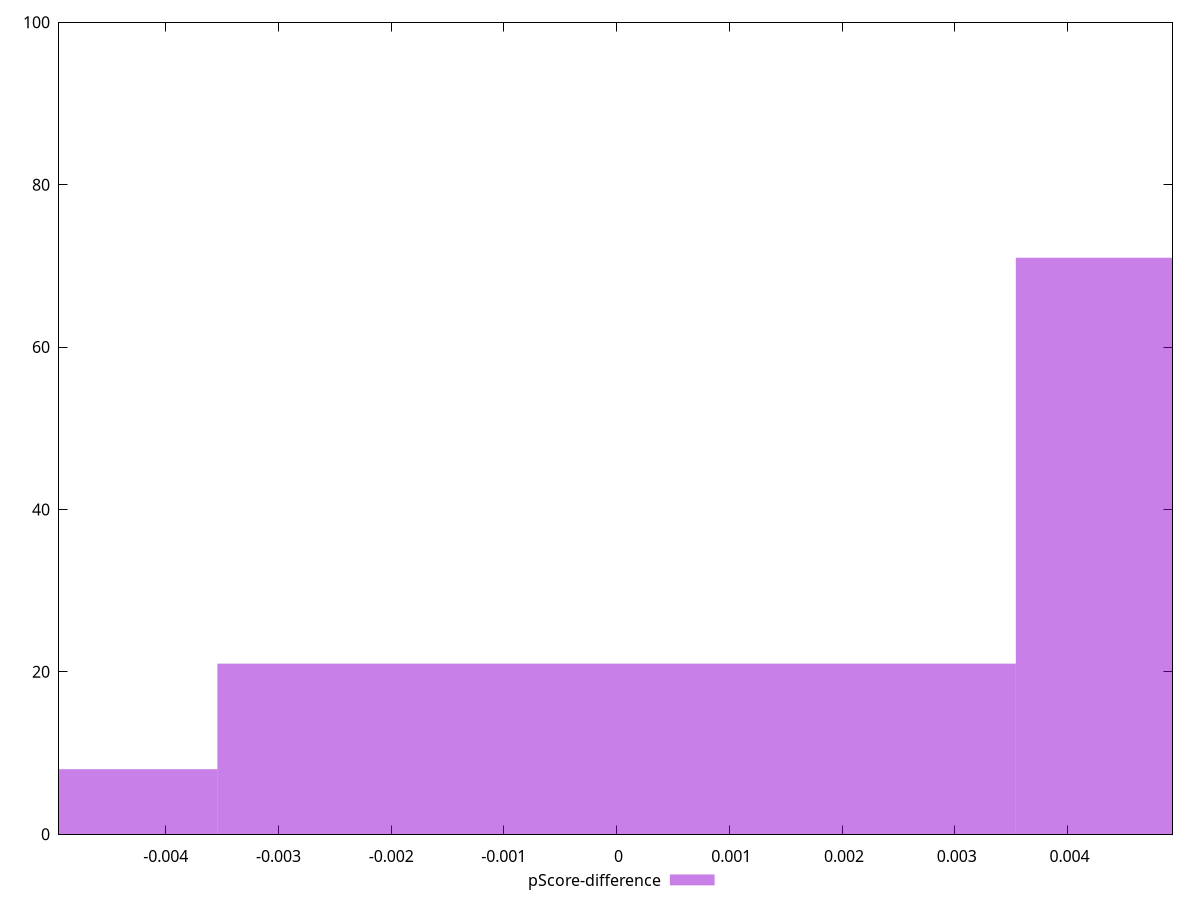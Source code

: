 reset

$pScoreDifference <<EOF
0.007083052677971081 71
0 21
-0.007083052677971081 8
EOF

set key outside below
set boxwidth 0.007083052677971081
set xrange [-0.004946346230397469:0.00493131785245654]
set yrange [0:100]
set trange [0:100]
set style fill transparent solid 0.5 noborder
set terminal svg size 640, 490 enhanced background rgb 'white'
set output "reports/report_00028_2021-02-24T12-49-42.674Z/uses-long-cache-ttl/samples/agenda/pScore-difference/histogram.svg"

plot $pScoreDifference title "pScore-difference" with boxes

reset
